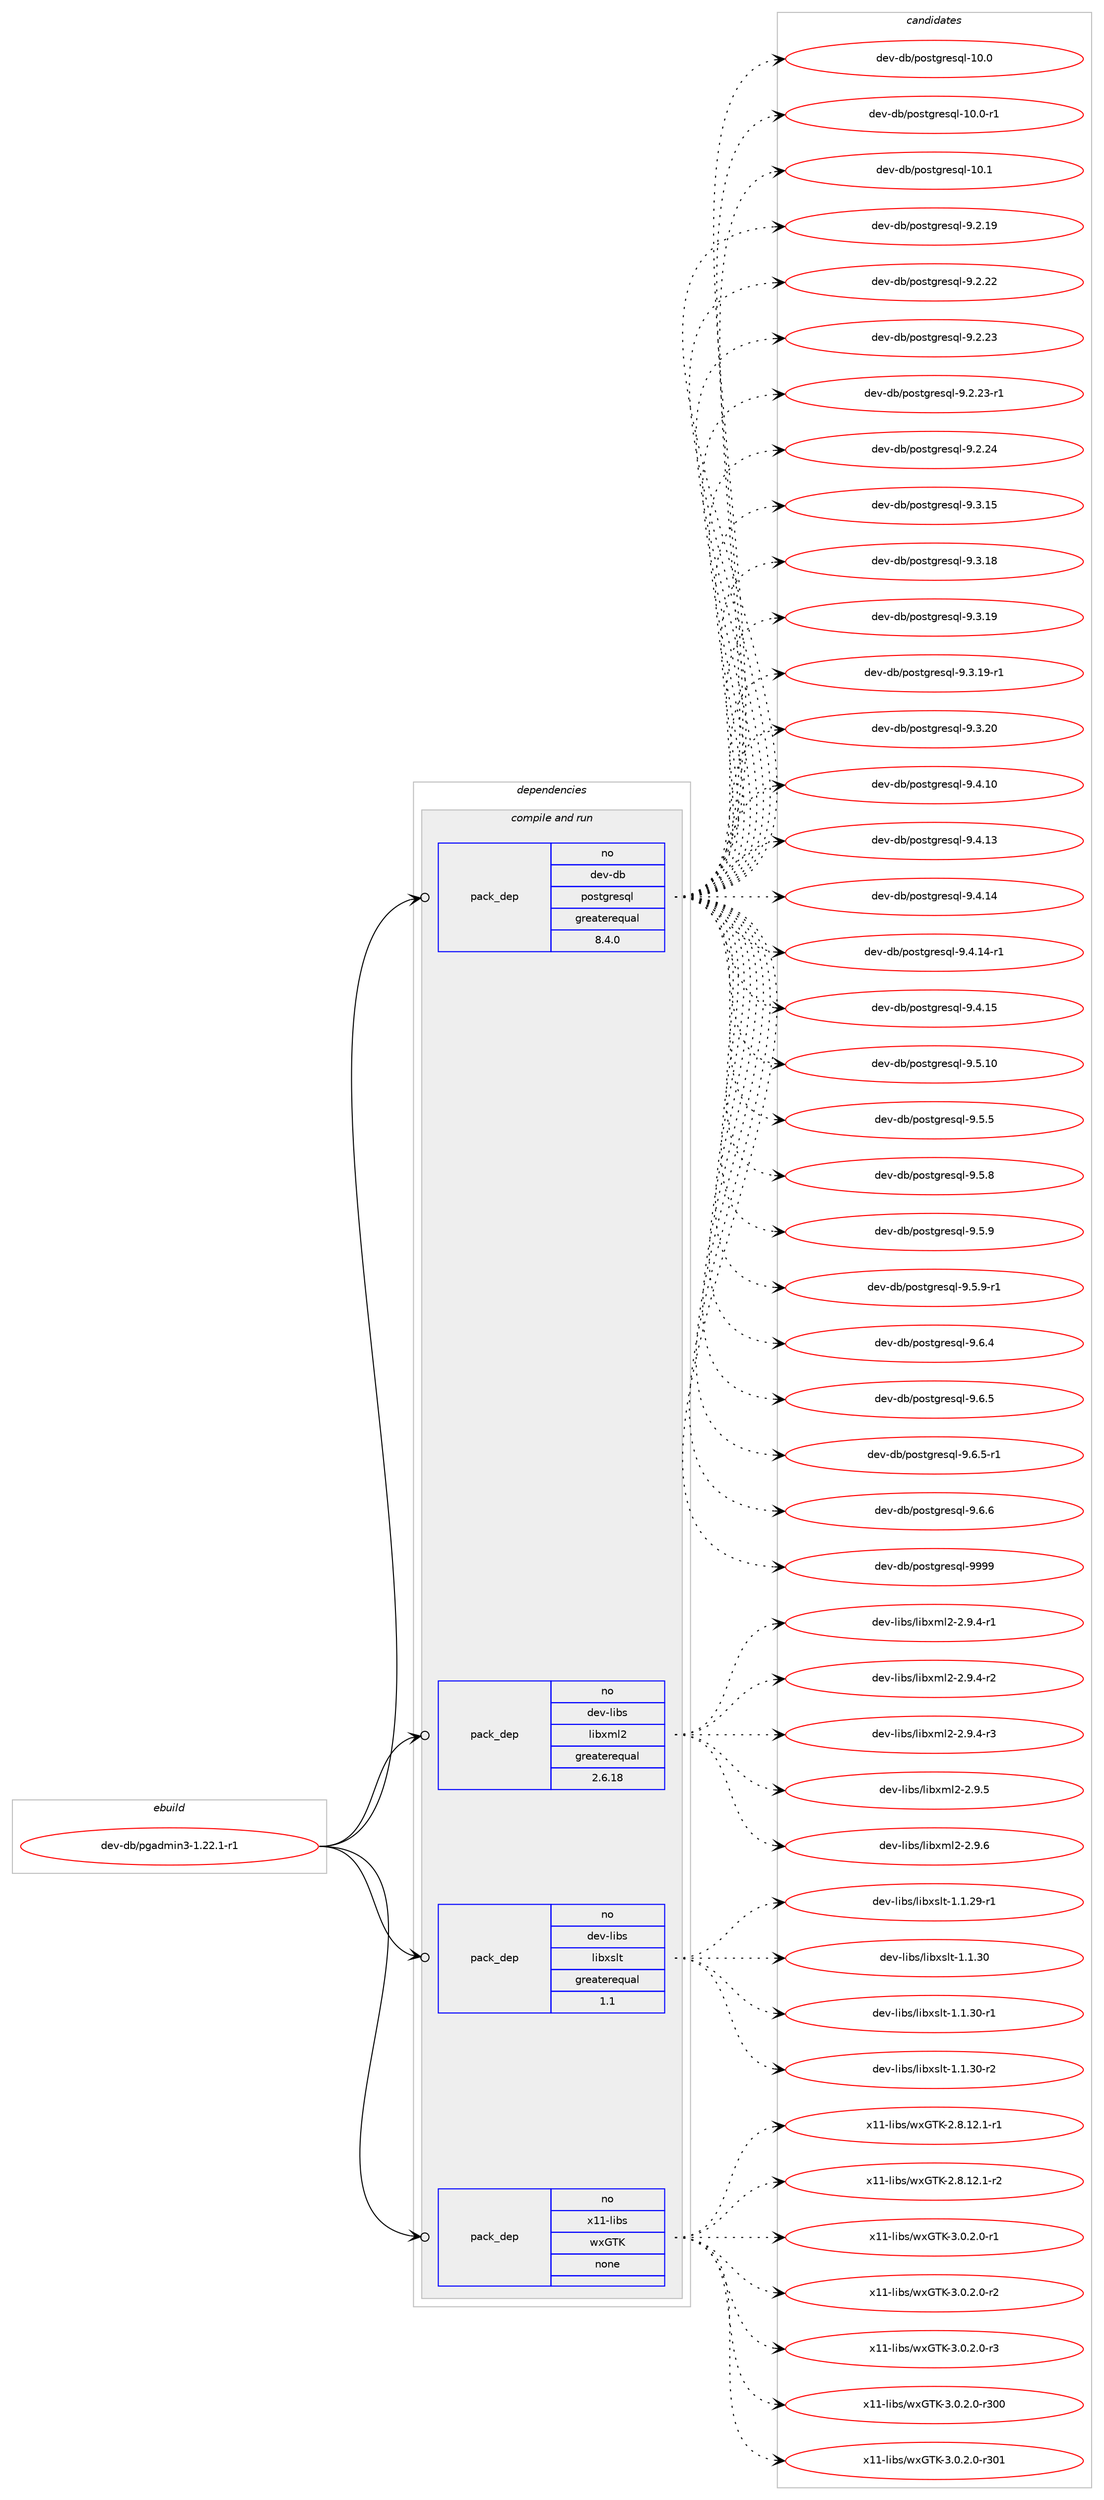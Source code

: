 digraph prolog {

# *************
# Graph options
# *************

newrank=true;
concentrate=true;
compound=true;
graph [rankdir=LR,fontname=Helvetica,fontsize=10,ranksep=1.5];#, ranksep=2.5, nodesep=0.2];
edge  [arrowhead=vee];
node  [fontname=Helvetica,fontsize=10];

# **********
# The ebuild
# **********

subgraph cluster_leftcol {
color=gray;
rank=same;
label=<<i>ebuild</i>>;
id [label="dev-db/pgadmin3-1.22.1-r1", color=red, width=4, href="../dev-db/pgadmin3-1.22.1-r1.svg"];
}

# ****************
# The dependencies
# ****************

subgraph cluster_midcol {
color=gray;
label=<<i>dependencies</i>>;
subgraph cluster_compile {
fillcolor="#eeeeee";
style=filled;
label=<<i>compile</i>>;
}
subgraph cluster_compileandrun {
fillcolor="#eeeeee";
style=filled;
label=<<i>compile and run</i>>;
subgraph pack50570 {
dependency68572 [label=<<TABLE BORDER="0" CELLBORDER="1" CELLSPACING="0" CELLPADDING="4" WIDTH="220"><TR><TD ROWSPAN="6" CELLPADDING="30">pack_dep</TD></TR><TR><TD WIDTH="110">no</TD></TR><TR><TD>dev-db</TD></TR><TR><TD>postgresql</TD></TR><TR><TD>greaterequal</TD></TR><TR><TD>8.4.0</TD></TR></TABLE>>, shape=none, color=blue];
}
id:e -> dependency68572:w [weight=20,style="solid",arrowhead="odotvee"];
subgraph pack50571 {
dependency68573 [label=<<TABLE BORDER="0" CELLBORDER="1" CELLSPACING="0" CELLPADDING="4" WIDTH="220"><TR><TD ROWSPAN="6" CELLPADDING="30">pack_dep</TD></TR><TR><TD WIDTH="110">no</TD></TR><TR><TD>dev-libs</TD></TR><TR><TD>libxml2</TD></TR><TR><TD>greaterequal</TD></TR><TR><TD>2.6.18</TD></TR></TABLE>>, shape=none, color=blue];
}
id:e -> dependency68573:w [weight=20,style="solid",arrowhead="odotvee"];
subgraph pack50572 {
dependency68574 [label=<<TABLE BORDER="0" CELLBORDER="1" CELLSPACING="0" CELLPADDING="4" WIDTH="220"><TR><TD ROWSPAN="6" CELLPADDING="30">pack_dep</TD></TR><TR><TD WIDTH="110">no</TD></TR><TR><TD>dev-libs</TD></TR><TR><TD>libxslt</TD></TR><TR><TD>greaterequal</TD></TR><TR><TD>1.1</TD></TR></TABLE>>, shape=none, color=blue];
}
id:e -> dependency68574:w [weight=20,style="solid",arrowhead="odotvee"];
subgraph pack50573 {
dependency68575 [label=<<TABLE BORDER="0" CELLBORDER="1" CELLSPACING="0" CELLPADDING="4" WIDTH="220"><TR><TD ROWSPAN="6" CELLPADDING="30">pack_dep</TD></TR><TR><TD WIDTH="110">no</TD></TR><TR><TD>x11-libs</TD></TR><TR><TD>wxGTK</TD></TR><TR><TD>none</TD></TR><TR><TD></TD></TR></TABLE>>, shape=none, color=blue];
}
id:e -> dependency68575:w [weight=20,style="solid",arrowhead="odotvee"];
}
subgraph cluster_run {
fillcolor="#eeeeee";
style=filled;
label=<<i>run</i>>;
}
}

# **************
# The candidates
# **************

subgraph cluster_choices {
rank=same;
color=gray;
label=<<i>candidates</i>>;

subgraph choice50570 {
color=black;
nodesep=1;
choice1001011184510098471121111151161031141011151131084549484648 [label="dev-db/postgresql-10.0", color=red, width=4,href="../dev-db/postgresql-10.0.svg"];
choice10010111845100984711211111511610311410111511310845494846484511449 [label="dev-db/postgresql-10.0-r1", color=red, width=4,href="../dev-db/postgresql-10.0-r1.svg"];
choice1001011184510098471121111151161031141011151131084549484649 [label="dev-db/postgresql-10.1", color=red, width=4,href="../dev-db/postgresql-10.1.svg"];
choice10010111845100984711211111511610311410111511310845574650464957 [label="dev-db/postgresql-9.2.19", color=red, width=4,href="../dev-db/postgresql-9.2.19.svg"];
choice10010111845100984711211111511610311410111511310845574650465050 [label="dev-db/postgresql-9.2.22", color=red, width=4,href="../dev-db/postgresql-9.2.22.svg"];
choice10010111845100984711211111511610311410111511310845574650465051 [label="dev-db/postgresql-9.2.23", color=red, width=4,href="../dev-db/postgresql-9.2.23.svg"];
choice100101118451009847112111115116103114101115113108455746504650514511449 [label="dev-db/postgresql-9.2.23-r1", color=red, width=4,href="../dev-db/postgresql-9.2.23-r1.svg"];
choice10010111845100984711211111511610311410111511310845574650465052 [label="dev-db/postgresql-9.2.24", color=red, width=4,href="../dev-db/postgresql-9.2.24.svg"];
choice10010111845100984711211111511610311410111511310845574651464953 [label="dev-db/postgresql-9.3.15", color=red, width=4,href="../dev-db/postgresql-9.3.15.svg"];
choice10010111845100984711211111511610311410111511310845574651464956 [label="dev-db/postgresql-9.3.18", color=red, width=4,href="../dev-db/postgresql-9.3.18.svg"];
choice10010111845100984711211111511610311410111511310845574651464957 [label="dev-db/postgresql-9.3.19", color=red, width=4,href="../dev-db/postgresql-9.3.19.svg"];
choice100101118451009847112111115116103114101115113108455746514649574511449 [label="dev-db/postgresql-9.3.19-r1", color=red, width=4,href="../dev-db/postgresql-9.3.19-r1.svg"];
choice10010111845100984711211111511610311410111511310845574651465048 [label="dev-db/postgresql-9.3.20", color=red, width=4,href="../dev-db/postgresql-9.3.20.svg"];
choice10010111845100984711211111511610311410111511310845574652464948 [label="dev-db/postgresql-9.4.10", color=red, width=4,href="../dev-db/postgresql-9.4.10.svg"];
choice10010111845100984711211111511610311410111511310845574652464951 [label="dev-db/postgresql-9.4.13", color=red, width=4,href="../dev-db/postgresql-9.4.13.svg"];
choice10010111845100984711211111511610311410111511310845574652464952 [label="dev-db/postgresql-9.4.14", color=red, width=4,href="../dev-db/postgresql-9.4.14.svg"];
choice100101118451009847112111115116103114101115113108455746524649524511449 [label="dev-db/postgresql-9.4.14-r1", color=red, width=4,href="../dev-db/postgresql-9.4.14-r1.svg"];
choice10010111845100984711211111511610311410111511310845574652464953 [label="dev-db/postgresql-9.4.15", color=red, width=4,href="../dev-db/postgresql-9.4.15.svg"];
choice10010111845100984711211111511610311410111511310845574653464948 [label="dev-db/postgresql-9.5.10", color=red, width=4,href="../dev-db/postgresql-9.5.10.svg"];
choice100101118451009847112111115116103114101115113108455746534653 [label="dev-db/postgresql-9.5.5", color=red, width=4,href="../dev-db/postgresql-9.5.5.svg"];
choice100101118451009847112111115116103114101115113108455746534656 [label="dev-db/postgresql-9.5.8", color=red, width=4,href="../dev-db/postgresql-9.5.8.svg"];
choice100101118451009847112111115116103114101115113108455746534657 [label="dev-db/postgresql-9.5.9", color=red, width=4,href="../dev-db/postgresql-9.5.9.svg"];
choice1001011184510098471121111151161031141011151131084557465346574511449 [label="dev-db/postgresql-9.5.9-r1", color=red, width=4,href="../dev-db/postgresql-9.5.9-r1.svg"];
choice100101118451009847112111115116103114101115113108455746544652 [label="dev-db/postgresql-9.6.4", color=red, width=4,href="../dev-db/postgresql-9.6.4.svg"];
choice100101118451009847112111115116103114101115113108455746544653 [label="dev-db/postgresql-9.6.5", color=red, width=4,href="../dev-db/postgresql-9.6.5.svg"];
choice1001011184510098471121111151161031141011151131084557465446534511449 [label="dev-db/postgresql-9.6.5-r1", color=red, width=4,href="../dev-db/postgresql-9.6.5-r1.svg"];
choice100101118451009847112111115116103114101115113108455746544654 [label="dev-db/postgresql-9.6.6", color=red, width=4,href="../dev-db/postgresql-9.6.6.svg"];
choice1001011184510098471121111151161031141011151131084557575757 [label="dev-db/postgresql-9999", color=red, width=4,href="../dev-db/postgresql-9999.svg"];
dependency68572:e -> choice1001011184510098471121111151161031141011151131084549484648:w [style=dotted,weight="100"];
dependency68572:e -> choice10010111845100984711211111511610311410111511310845494846484511449:w [style=dotted,weight="100"];
dependency68572:e -> choice1001011184510098471121111151161031141011151131084549484649:w [style=dotted,weight="100"];
dependency68572:e -> choice10010111845100984711211111511610311410111511310845574650464957:w [style=dotted,weight="100"];
dependency68572:e -> choice10010111845100984711211111511610311410111511310845574650465050:w [style=dotted,weight="100"];
dependency68572:e -> choice10010111845100984711211111511610311410111511310845574650465051:w [style=dotted,weight="100"];
dependency68572:e -> choice100101118451009847112111115116103114101115113108455746504650514511449:w [style=dotted,weight="100"];
dependency68572:e -> choice10010111845100984711211111511610311410111511310845574650465052:w [style=dotted,weight="100"];
dependency68572:e -> choice10010111845100984711211111511610311410111511310845574651464953:w [style=dotted,weight="100"];
dependency68572:e -> choice10010111845100984711211111511610311410111511310845574651464956:w [style=dotted,weight="100"];
dependency68572:e -> choice10010111845100984711211111511610311410111511310845574651464957:w [style=dotted,weight="100"];
dependency68572:e -> choice100101118451009847112111115116103114101115113108455746514649574511449:w [style=dotted,weight="100"];
dependency68572:e -> choice10010111845100984711211111511610311410111511310845574651465048:w [style=dotted,weight="100"];
dependency68572:e -> choice10010111845100984711211111511610311410111511310845574652464948:w [style=dotted,weight="100"];
dependency68572:e -> choice10010111845100984711211111511610311410111511310845574652464951:w [style=dotted,weight="100"];
dependency68572:e -> choice10010111845100984711211111511610311410111511310845574652464952:w [style=dotted,weight="100"];
dependency68572:e -> choice100101118451009847112111115116103114101115113108455746524649524511449:w [style=dotted,weight="100"];
dependency68572:e -> choice10010111845100984711211111511610311410111511310845574652464953:w [style=dotted,weight="100"];
dependency68572:e -> choice10010111845100984711211111511610311410111511310845574653464948:w [style=dotted,weight="100"];
dependency68572:e -> choice100101118451009847112111115116103114101115113108455746534653:w [style=dotted,weight="100"];
dependency68572:e -> choice100101118451009847112111115116103114101115113108455746534656:w [style=dotted,weight="100"];
dependency68572:e -> choice100101118451009847112111115116103114101115113108455746534657:w [style=dotted,weight="100"];
dependency68572:e -> choice1001011184510098471121111151161031141011151131084557465346574511449:w [style=dotted,weight="100"];
dependency68572:e -> choice100101118451009847112111115116103114101115113108455746544652:w [style=dotted,weight="100"];
dependency68572:e -> choice100101118451009847112111115116103114101115113108455746544653:w [style=dotted,weight="100"];
dependency68572:e -> choice1001011184510098471121111151161031141011151131084557465446534511449:w [style=dotted,weight="100"];
dependency68572:e -> choice100101118451009847112111115116103114101115113108455746544654:w [style=dotted,weight="100"];
dependency68572:e -> choice1001011184510098471121111151161031141011151131084557575757:w [style=dotted,weight="100"];
}
subgraph choice50571 {
color=black;
nodesep=1;
choice10010111845108105981154710810598120109108504550465746524511449 [label="dev-libs/libxml2-2.9.4-r1", color=red, width=4,href="../dev-libs/libxml2-2.9.4-r1.svg"];
choice10010111845108105981154710810598120109108504550465746524511450 [label="dev-libs/libxml2-2.9.4-r2", color=red, width=4,href="../dev-libs/libxml2-2.9.4-r2.svg"];
choice10010111845108105981154710810598120109108504550465746524511451 [label="dev-libs/libxml2-2.9.4-r3", color=red, width=4,href="../dev-libs/libxml2-2.9.4-r3.svg"];
choice1001011184510810598115471081059812010910850455046574653 [label="dev-libs/libxml2-2.9.5", color=red, width=4,href="../dev-libs/libxml2-2.9.5.svg"];
choice1001011184510810598115471081059812010910850455046574654 [label="dev-libs/libxml2-2.9.6", color=red, width=4,href="../dev-libs/libxml2-2.9.6.svg"];
dependency68573:e -> choice10010111845108105981154710810598120109108504550465746524511449:w [style=dotted,weight="100"];
dependency68573:e -> choice10010111845108105981154710810598120109108504550465746524511450:w [style=dotted,weight="100"];
dependency68573:e -> choice10010111845108105981154710810598120109108504550465746524511451:w [style=dotted,weight="100"];
dependency68573:e -> choice1001011184510810598115471081059812010910850455046574653:w [style=dotted,weight="100"];
dependency68573:e -> choice1001011184510810598115471081059812010910850455046574654:w [style=dotted,weight="100"];
}
subgraph choice50572 {
color=black;
nodesep=1;
choice10010111845108105981154710810598120115108116454946494650574511449 [label="dev-libs/libxslt-1.1.29-r1", color=red, width=4,href="../dev-libs/libxslt-1.1.29-r1.svg"];
choice1001011184510810598115471081059812011510811645494649465148 [label="dev-libs/libxslt-1.1.30", color=red, width=4,href="../dev-libs/libxslt-1.1.30.svg"];
choice10010111845108105981154710810598120115108116454946494651484511449 [label="dev-libs/libxslt-1.1.30-r1", color=red, width=4,href="../dev-libs/libxslt-1.1.30-r1.svg"];
choice10010111845108105981154710810598120115108116454946494651484511450 [label="dev-libs/libxslt-1.1.30-r2", color=red, width=4,href="../dev-libs/libxslt-1.1.30-r2.svg"];
dependency68574:e -> choice10010111845108105981154710810598120115108116454946494650574511449:w [style=dotted,weight="100"];
dependency68574:e -> choice1001011184510810598115471081059812011510811645494649465148:w [style=dotted,weight="100"];
dependency68574:e -> choice10010111845108105981154710810598120115108116454946494651484511449:w [style=dotted,weight="100"];
dependency68574:e -> choice10010111845108105981154710810598120115108116454946494651484511450:w [style=dotted,weight="100"];
}
subgraph choice50573 {
color=black;
nodesep=1;
choice12049494510810598115471191207184754550465646495046494511449 [label="x11-libs/wxGTK-2.8.12.1-r1", color=red, width=4,href="../x11-libs/wxGTK-2.8.12.1-r1.svg"];
choice12049494510810598115471191207184754550465646495046494511450 [label="x11-libs/wxGTK-2.8.12.1-r2", color=red, width=4,href="../x11-libs/wxGTK-2.8.12.1-r2.svg"];
choice120494945108105981154711912071847545514648465046484511449 [label="x11-libs/wxGTK-3.0.2.0-r1", color=red, width=4,href="../x11-libs/wxGTK-3.0.2.0-r1.svg"];
choice120494945108105981154711912071847545514648465046484511450 [label="x11-libs/wxGTK-3.0.2.0-r2", color=red, width=4,href="../x11-libs/wxGTK-3.0.2.0-r2.svg"];
choice120494945108105981154711912071847545514648465046484511451 [label="x11-libs/wxGTK-3.0.2.0-r3", color=red, width=4,href="../x11-libs/wxGTK-3.0.2.0-r3.svg"];
choice1204949451081059811547119120718475455146484650464845114514848 [label="x11-libs/wxGTK-3.0.2.0-r300", color=red, width=4,href="../x11-libs/wxGTK-3.0.2.0-r300.svg"];
choice1204949451081059811547119120718475455146484650464845114514849 [label="x11-libs/wxGTK-3.0.2.0-r301", color=red, width=4,href="../x11-libs/wxGTK-3.0.2.0-r301.svg"];
dependency68575:e -> choice12049494510810598115471191207184754550465646495046494511449:w [style=dotted,weight="100"];
dependency68575:e -> choice12049494510810598115471191207184754550465646495046494511450:w [style=dotted,weight="100"];
dependency68575:e -> choice120494945108105981154711912071847545514648465046484511449:w [style=dotted,weight="100"];
dependency68575:e -> choice120494945108105981154711912071847545514648465046484511450:w [style=dotted,weight="100"];
dependency68575:e -> choice120494945108105981154711912071847545514648465046484511451:w [style=dotted,weight="100"];
dependency68575:e -> choice1204949451081059811547119120718475455146484650464845114514848:w [style=dotted,weight="100"];
dependency68575:e -> choice1204949451081059811547119120718475455146484650464845114514849:w [style=dotted,weight="100"];
}
}

}
